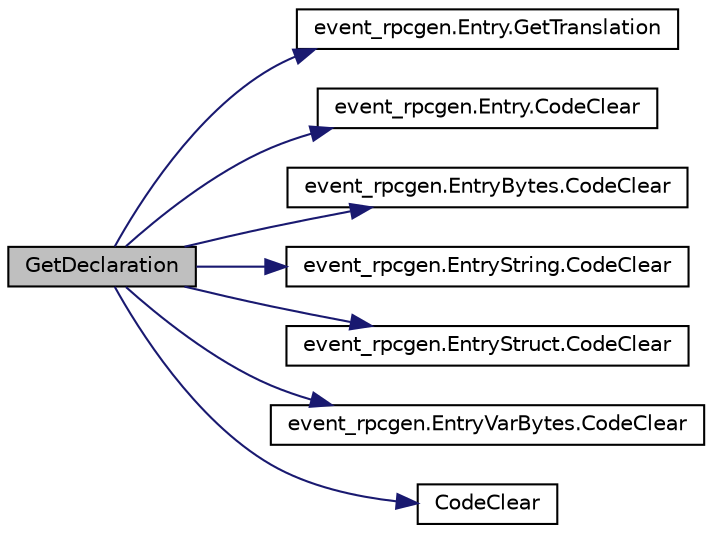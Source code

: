 digraph G
{
  edge [fontname="Helvetica",fontsize="10",labelfontname="Helvetica",labelfontsize="10"];
  node [fontname="Helvetica",fontsize="10",shape=record];
  rankdir="LR";
  Node1 [label="GetDeclaration",height=0.2,width=0.4,color="black", fillcolor="grey75", style="filled" fontcolor="black"];
  Node1 -> Node2 [color="midnightblue",fontsize="10",style="solid",fontname="Helvetica"];
  Node2 [label="event_rpcgen.Entry.GetTranslation",height=0.2,width=0.4,color="black", fillcolor="white", style="filled",URL="$classevent__rpcgen_1_1_entry.html#a2fe68b7b10e68bb612069eb1cc612823"];
  Node1 -> Node3 [color="midnightblue",fontsize="10",style="solid",fontname="Helvetica"];
  Node3 [label="event_rpcgen.Entry.CodeClear",height=0.2,width=0.4,color="black", fillcolor="white", style="filled",URL="$classevent__rpcgen_1_1_entry.html#a7b18b6858614ca342000830c02218696"];
  Node1 -> Node4 [color="midnightblue",fontsize="10",style="solid",fontname="Helvetica"];
  Node4 [label="event_rpcgen.EntryBytes.CodeClear",height=0.2,width=0.4,color="black", fillcolor="white", style="filled",URL="$classevent__rpcgen_1_1_entry_bytes.html#a7b18b6858614ca342000830c02218696"];
  Node1 -> Node5 [color="midnightblue",fontsize="10",style="solid",fontname="Helvetica"];
  Node5 [label="event_rpcgen.EntryString.CodeClear",height=0.2,width=0.4,color="black", fillcolor="white", style="filled",URL="$classevent__rpcgen_1_1_entry_string.html#a7b18b6858614ca342000830c02218696"];
  Node1 -> Node6 [color="midnightblue",fontsize="10",style="solid",fontname="Helvetica"];
  Node6 [label="event_rpcgen.EntryStruct.CodeClear",height=0.2,width=0.4,color="black", fillcolor="white", style="filled",URL="$classevent__rpcgen_1_1_entry_struct.html#a7b18b6858614ca342000830c02218696"];
  Node1 -> Node7 [color="midnightblue",fontsize="10",style="solid",fontname="Helvetica"];
  Node7 [label="event_rpcgen.EntryVarBytes.CodeClear",height=0.2,width=0.4,color="black", fillcolor="white", style="filled",URL="$classevent__rpcgen_1_1_entry_var_bytes.html#a7b18b6858614ca342000830c02218696"];
  Node1 -> Node8 [color="midnightblue",fontsize="10",style="solid",fontname="Helvetica"];
  Node8 [label="CodeClear",height=0.2,width=0.4,color="black", fillcolor="white", style="filled",URL="$classevent__rpcgen_1_1_entry_array.html#a7b18b6858614ca342000830c02218696"];
}
